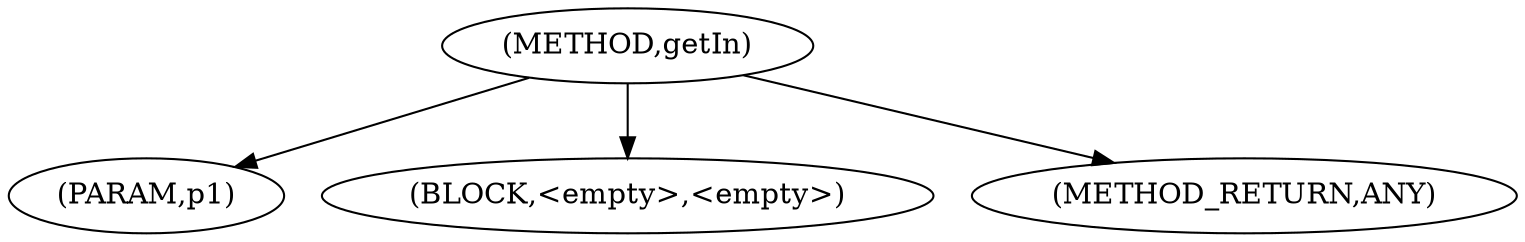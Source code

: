 digraph "getIn" {  
"96" [label = <(METHOD,getIn)> ]
"97" [label = <(PARAM,p1)> ]
"98" [label = <(BLOCK,&lt;empty&gt;,&lt;empty&gt;)> ]
"99" [label = <(METHOD_RETURN,ANY)> ]
  "96" -> "97" 
  "96" -> "98" 
  "96" -> "99" 
}
